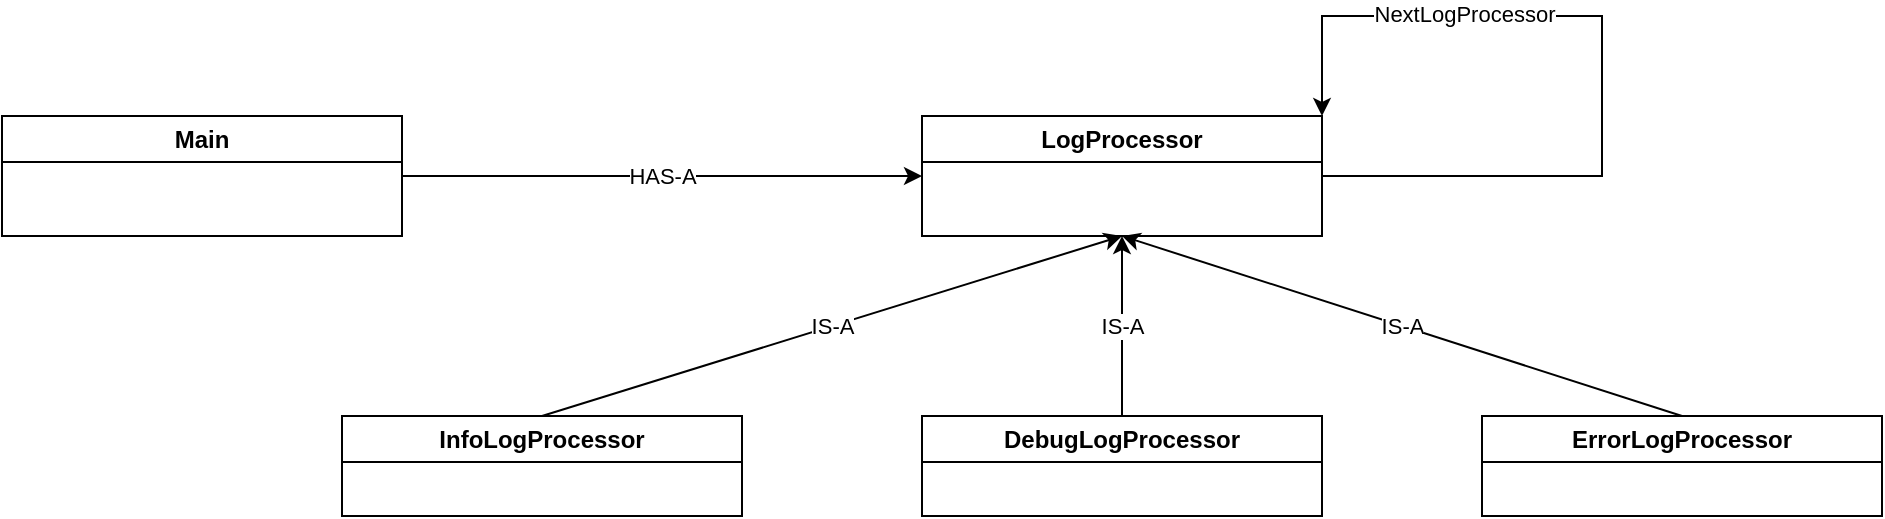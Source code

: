 <mxfile version="28.2.5">
  <diagram name="Page-1" id="1_D92-EaP17iyijhIUG6">
    <mxGraphModel dx="1426" dy="824" grid="1" gridSize="10" guides="1" tooltips="1" connect="1" arrows="1" fold="1" page="1" pageScale="1" pageWidth="1654" pageHeight="1169" math="0" shadow="0">
      <root>
        <mxCell id="0" />
        <mxCell id="1" parent="0" />
        <mxCell id="Rk58RBNGZsbwi6n3KVpS-1" value="LogProcessor" style="swimlane;whiteSpace=wrap;html=1;" vertex="1" parent="1">
          <mxGeometry x="580" y="210" width="200" height="60" as="geometry" />
        </mxCell>
        <mxCell id="Rk58RBNGZsbwi6n3KVpS-2" value="InfoLogProcessor" style="swimlane;whiteSpace=wrap;html=1;" vertex="1" parent="1">
          <mxGeometry x="290" y="360" width="200" height="50" as="geometry" />
        </mxCell>
        <mxCell id="Rk58RBNGZsbwi6n3KVpS-3" value="ErrorLogProcessor" style="swimlane;whiteSpace=wrap;html=1;" vertex="1" parent="1">
          <mxGeometry x="860" y="360" width="200" height="50" as="geometry" />
        </mxCell>
        <mxCell id="Rk58RBNGZsbwi6n3KVpS-4" value="DebugLogProcessor" style="swimlane;whiteSpace=wrap;html=1;" vertex="1" parent="1">
          <mxGeometry x="580" y="360" width="200" height="50" as="geometry" />
        </mxCell>
        <mxCell id="Rk58RBNGZsbwi6n3KVpS-5" value="" style="endArrow=classic;html=1;rounded=0;entryX=0.5;entryY=1;entryDx=0;entryDy=0;exitX=0.5;exitY=0;exitDx=0;exitDy=0;" edge="1" parent="1" source="Rk58RBNGZsbwi6n3KVpS-2" target="Rk58RBNGZsbwi6n3KVpS-1">
          <mxGeometry relative="1" as="geometry">
            <mxPoint x="230" y="300" as="sourcePoint" />
            <mxPoint x="330" y="300" as="targetPoint" />
          </mxGeometry>
        </mxCell>
        <mxCell id="Rk58RBNGZsbwi6n3KVpS-6" value="IS-A" style="edgeLabel;resizable=0;html=1;;align=center;verticalAlign=middle;" connectable="0" vertex="1" parent="Rk58RBNGZsbwi6n3KVpS-5">
          <mxGeometry relative="1" as="geometry" />
        </mxCell>
        <mxCell id="Rk58RBNGZsbwi6n3KVpS-7" value="" style="endArrow=classic;html=1;rounded=0;entryX=0.5;entryY=1;entryDx=0;entryDy=0;exitX=0.5;exitY=0;exitDx=0;exitDy=0;" edge="1" parent="1" source="Rk58RBNGZsbwi6n3KVpS-4" target="Rk58RBNGZsbwi6n3KVpS-1">
          <mxGeometry relative="1" as="geometry">
            <mxPoint x="490" y="630" as="sourcePoint" />
            <mxPoint x="590" y="630" as="targetPoint" />
          </mxGeometry>
        </mxCell>
        <mxCell id="Rk58RBNGZsbwi6n3KVpS-8" value="IS-A" style="edgeLabel;resizable=0;html=1;;align=center;verticalAlign=middle;" connectable="0" vertex="1" parent="Rk58RBNGZsbwi6n3KVpS-7">
          <mxGeometry relative="1" as="geometry" />
        </mxCell>
        <mxCell id="Rk58RBNGZsbwi6n3KVpS-9" value="" style="endArrow=classic;html=1;rounded=0;exitX=0.5;exitY=0;exitDx=0;exitDy=0;" edge="1" parent="1" source="Rk58RBNGZsbwi6n3KVpS-3">
          <mxGeometry relative="1" as="geometry">
            <mxPoint x="1020" y="280" as="sourcePoint" />
            <mxPoint x="680" y="270" as="targetPoint" />
          </mxGeometry>
        </mxCell>
        <mxCell id="Rk58RBNGZsbwi6n3KVpS-10" value="IS-A" style="edgeLabel;resizable=0;html=1;;align=center;verticalAlign=middle;" connectable="0" vertex="1" parent="Rk58RBNGZsbwi6n3KVpS-9">
          <mxGeometry relative="1" as="geometry" />
        </mxCell>
        <mxCell id="Rk58RBNGZsbwi6n3KVpS-11" value="" style="endArrow=classic;html=1;rounded=0;exitX=1;exitY=0.5;exitDx=0;exitDy=0;entryX=1;entryY=0;entryDx=0;entryDy=0;" edge="1" parent="1" source="Rk58RBNGZsbwi6n3KVpS-1" target="Rk58RBNGZsbwi6n3KVpS-1">
          <mxGeometry width="50" height="50" relative="1" as="geometry">
            <mxPoint x="870" y="260" as="sourcePoint" />
            <mxPoint x="760" y="160" as="targetPoint" />
            <Array as="points">
              <mxPoint x="920" y="240" />
              <mxPoint x="920" y="160" />
              <mxPoint x="780" y="160" />
            </Array>
          </mxGeometry>
        </mxCell>
        <mxCell id="Rk58RBNGZsbwi6n3KVpS-13" value="NextLogProcessor" style="edgeLabel;html=1;align=center;verticalAlign=middle;resizable=0;points=[];" vertex="1" connectable="0" parent="Rk58RBNGZsbwi6n3KVpS-11">
          <mxGeometry x="0.468" y="2" relative="1" as="geometry">
            <mxPoint x="12" y="-3" as="offset" />
          </mxGeometry>
        </mxCell>
        <mxCell id="Rk58RBNGZsbwi6n3KVpS-14" value="Main" style="swimlane;whiteSpace=wrap;html=1;" vertex="1" parent="1">
          <mxGeometry x="120" y="210" width="200" height="60" as="geometry" />
        </mxCell>
        <mxCell id="Rk58RBNGZsbwi6n3KVpS-15" value="" style="endArrow=classic;html=1;rounded=0;exitX=1;exitY=0.5;exitDx=0;exitDy=0;entryX=0;entryY=0.5;entryDx=0;entryDy=0;" edge="1" parent="1" source="Rk58RBNGZsbwi6n3KVpS-14" target="Rk58RBNGZsbwi6n3KVpS-1">
          <mxGeometry relative="1" as="geometry">
            <mxPoint x="340" y="250" as="sourcePoint" />
            <mxPoint x="440" y="250" as="targetPoint" />
          </mxGeometry>
        </mxCell>
        <mxCell id="Rk58RBNGZsbwi6n3KVpS-16" value="HAS-A" style="edgeLabel;resizable=0;html=1;;align=center;verticalAlign=middle;" connectable="0" vertex="1" parent="Rk58RBNGZsbwi6n3KVpS-15">
          <mxGeometry relative="1" as="geometry" />
        </mxCell>
      </root>
    </mxGraphModel>
  </diagram>
</mxfile>
